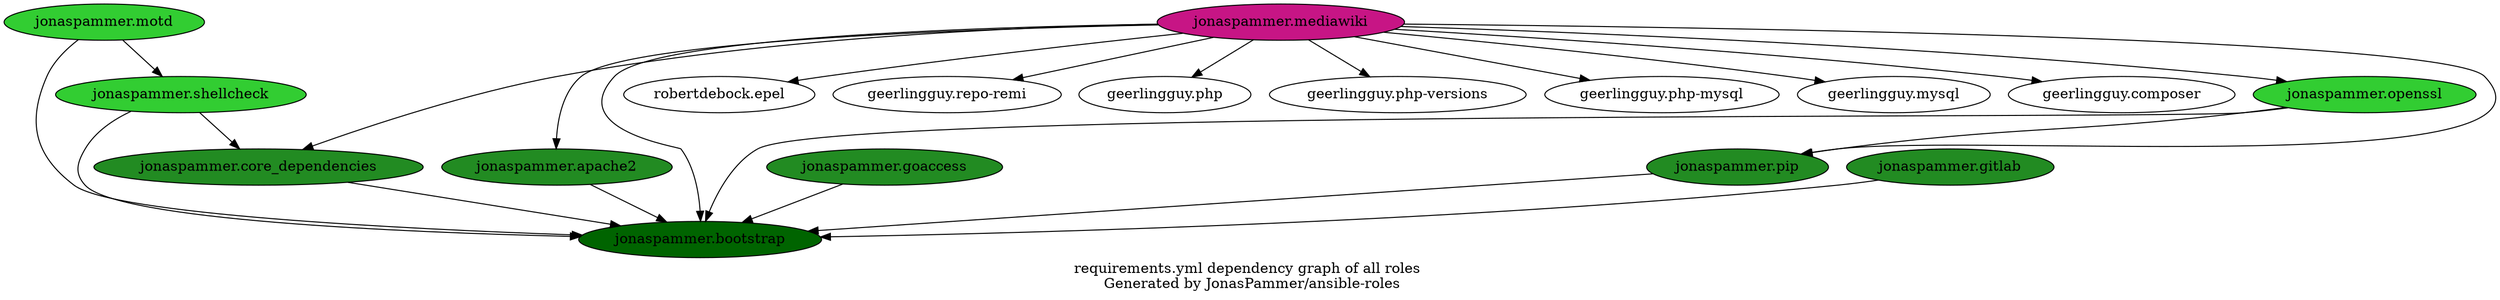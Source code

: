 // This file is generated from `templates/dependencies_ALL.adoc.jinja2` by Github CI, all local changes will be lost eventually.
digraph hierarchy {
  label = "requirements.yml dependency graph of all roles \n Generated by JonasPammer/ansible-roles" ;

  {
    "jonaspammer.bootstrap" [fillcolor=darkgreen style=filled]
    "jonaspammer.core_dependencies" [fillcolor=forestgreen style=filled]
    "jonaspammer.pip" [fillcolor=forestgreen style=filled]
    "jonaspammer.shellcheck" [fillcolor=limegreen style=filled]
    "jonaspammer.motd" [fillcolor=limegreen style=filled]
    "jonaspammer.apache2" [fillcolor=forestgreen style=filled]
    "jonaspammer.openssl" [fillcolor=limegreen style=filled]
    "jonaspammer.goaccess" [fillcolor=forestgreen style=filled]
    "jonaspammer.mediawiki" [fillcolor=mediumvioletred style=filled]
    "jonaspammer.gitlab" [fillcolor=forestgreen style=filled]
  }


  "jonaspammer.core_dependencies" -> {"jonaspammer.bootstrap"}
  "jonaspammer.pip" -> {"jonaspammer.bootstrap"}
  "jonaspammer.shellcheck" -> {"jonaspammer.bootstrap" "jonaspammer.core_dependencies"}
  "jonaspammer.motd" -> {"jonaspammer.bootstrap" "jonaspammer.shellcheck"}
  "jonaspammer.apache2" -> {"jonaspammer.bootstrap"}
  "jonaspammer.openssl" -> {"jonaspammer.pip" "jonaspammer.bootstrap"}
  "jonaspammer.goaccess" -> {"jonaspammer.bootstrap"}
  "jonaspammer.mediawiki" -> {"jonaspammer.bootstrap" "jonaspammer.core_dependencies" "jonaspammer.openssl" "jonaspammer.pip" "jonaspammer.apache2" "robertdebock.epel" "geerlingguy.repo-remi" "geerlingguy.php" "geerlingguy.php-versions" "geerlingguy.php-mysql" "geerlingguy.mysql" "geerlingguy.composer"}
  "jonaspammer.gitlab" -> {"jonaspammer.bootstrap"}
}